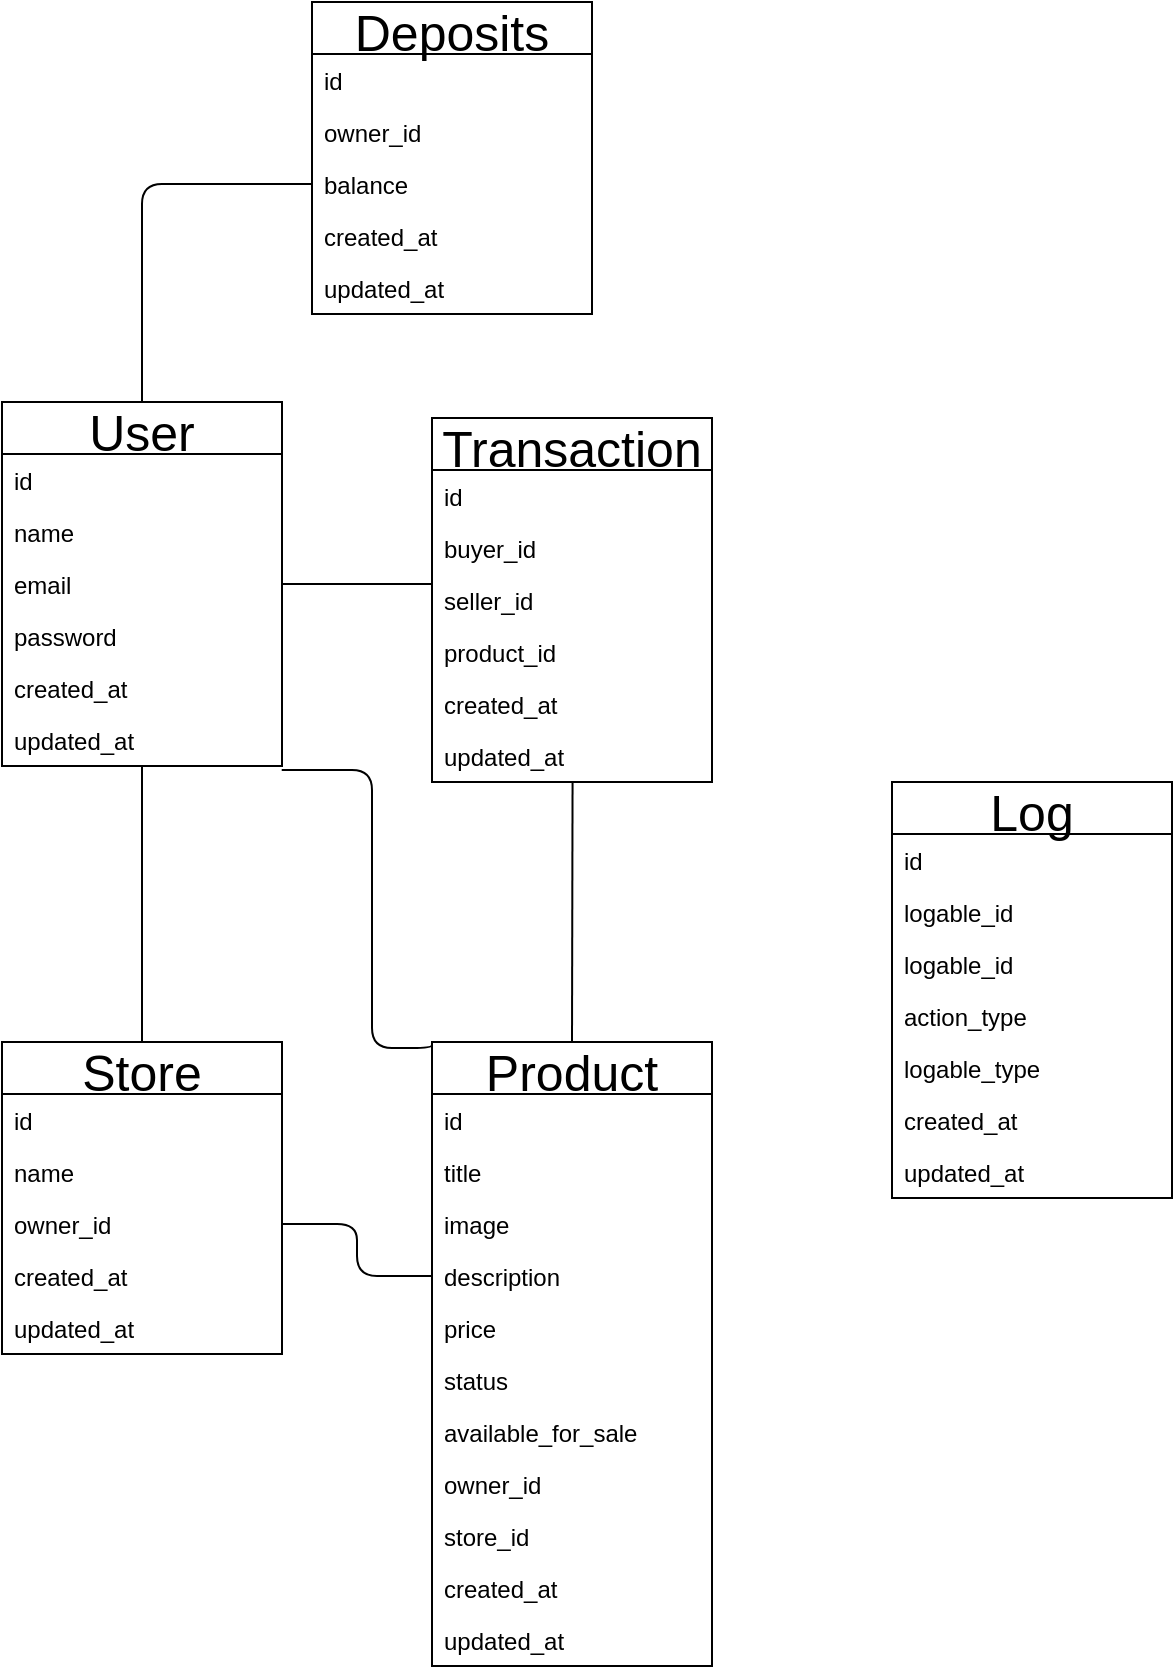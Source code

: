 <mxfile>
    <diagram id="p6sDJT-eNXDTT-NHMLKX" name="Page-2">
        <mxGraphModel dx="765" dy="1770" grid="1" gridSize="10" guides="1" tooltips="1" connect="1" arrows="1" fold="1" page="1" pageScale="1" pageWidth="850" pageHeight="1100" math="0" shadow="0">
            <root>
                <mxCell id="C6N_gS7ac5bmvgP_k-Zq-0"/>
                <mxCell id="C6N_gS7ac5bmvgP_k-Zq-1" parent="C6N_gS7ac5bmvgP_k-Zq-0"/>
                <mxCell id="S7OcE8m7lNENp2gFL-4C-0" style="edgeStyle=orthogonalEdgeStyle;curved=1;orthogonalLoop=1;jettySize=auto;html=1;exitX=0.5;exitY=1;exitDx=0;exitDy=0;entryX=0.5;entryY=0;entryDx=0;entryDy=0;fontSize=25;endArrow=none;endFill=0;" parent="C6N_gS7ac5bmvgP_k-Zq-1" source="C6N_gS7ac5bmvgP_k-Zq-2" target="C6N_gS7ac5bmvgP_k-Zq-14" edge="1">
                    <mxGeometry relative="1" as="geometry"/>
                </mxCell>
                <mxCell id="C6N_gS7ac5bmvgP_k-Zq-2" value="User" style="swimlane;fontStyle=0;childLayout=stackLayout;horizontal=1;startSize=26;horizontalStack=0;resizeParent=1;resizeParentMax=0;resizeLast=0;collapsible=1;marginBottom=0;fontSize=25;" parent="C6N_gS7ac5bmvgP_k-Zq-1" vertex="1">
                    <mxGeometry x="285" y="110" width="140" height="182" as="geometry">
                        <mxRectangle x="270" y="220" width="70" height="40" as="alternateBounds"/>
                    </mxGeometry>
                </mxCell>
                <mxCell id="5c3gYBypgvWIncgCEEAT-0" value="id" style="text;strokeColor=none;fillColor=none;align=left;verticalAlign=top;spacingLeft=4;spacingRight=4;overflow=hidden;rotatable=0;points=[[0,0.5],[1,0.5]];portConstraint=eastwest;" parent="C6N_gS7ac5bmvgP_k-Zq-2" vertex="1">
                    <mxGeometry y="26" width="140" height="26" as="geometry"/>
                </mxCell>
                <mxCell id="C6N_gS7ac5bmvgP_k-Zq-3" value="name" style="text;strokeColor=none;fillColor=none;align=left;verticalAlign=top;spacingLeft=4;spacingRight=4;overflow=hidden;rotatable=0;points=[[0,0.5],[1,0.5]];portConstraint=eastwest;" parent="C6N_gS7ac5bmvgP_k-Zq-2" vertex="1">
                    <mxGeometry y="52" width="140" height="26" as="geometry"/>
                </mxCell>
                <mxCell id="C6N_gS7ac5bmvgP_k-Zq-4" value="email" style="text;strokeColor=none;fillColor=none;align=left;verticalAlign=top;spacingLeft=4;spacingRight=4;overflow=hidden;rotatable=0;points=[[0,0.5],[1,0.5]];portConstraint=eastwest;" parent="C6N_gS7ac5bmvgP_k-Zq-2" vertex="1">
                    <mxGeometry y="78" width="140" height="26" as="geometry"/>
                </mxCell>
                <mxCell id="C6N_gS7ac5bmvgP_k-Zq-5" value="password" style="text;strokeColor=none;fillColor=none;align=left;verticalAlign=top;spacingLeft=4;spacingRight=4;overflow=hidden;rotatable=0;points=[[0,0.5],[1,0.5]];portConstraint=eastwest;" parent="C6N_gS7ac5bmvgP_k-Zq-2" vertex="1">
                    <mxGeometry y="104" width="140" height="26" as="geometry"/>
                </mxCell>
                <mxCell id="5c3gYBypgvWIncgCEEAT-1" value="created_at" style="text;strokeColor=none;fillColor=none;align=left;verticalAlign=top;spacingLeft=4;spacingRight=4;overflow=hidden;rotatable=0;points=[[0,0.5],[1,0.5]];portConstraint=eastwest;" parent="C6N_gS7ac5bmvgP_k-Zq-2" vertex="1">
                    <mxGeometry y="130" width="140" height="26" as="geometry"/>
                </mxCell>
                <mxCell id="5c3gYBypgvWIncgCEEAT-2" value="updated_at" style="text;strokeColor=none;fillColor=none;align=left;verticalAlign=top;spacingLeft=4;spacingRight=4;overflow=hidden;rotatable=0;points=[[0,0.5],[1,0.5]];portConstraint=eastwest;" parent="C6N_gS7ac5bmvgP_k-Zq-2" vertex="1">
                    <mxGeometry y="156" width="140" height="26" as="geometry"/>
                </mxCell>
                <mxCell id="C6N_gS7ac5bmvgP_k-Zq-14" value="Store" style="swimlane;fontStyle=0;childLayout=stackLayout;horizontal=1;startSize=26;horizontalStack=0;resizeParent=1;resizeParentMax=0;resizeLast=0;collapsible=1;marginBottom=0;fontSize=25;" parent="C6N_gS7ac5bmvgP_k-Zq-1" vertex="1">
                    <mxGeometry x="285" y="430" width="140" height="156" as="geometry">
                        <mxRectangle x="270" y="220" width="70" height="40" as="alternateBounds"/>
                    </mxGeometry>
                </mxCell>
                <mxCell id="C6N_gS7ac5bmvgP_k-Zq-15" value="id" style="text;strokeColor=none;fillColor=none;align=left;verticalAlign=top;spacingLeft=4;spacingRight=4;overflow=hidden;rotatable=0;points=[[0,0.5],[1,0.5]];portConstraint=eastwest;" parent="C6N_gS7ac5bmvgP_k-Zq-14" vertex="1">
                    <mxGeometry y="26" width="140" height="26" as="geometry"/>
                </mxCell>
                <mxCell id="C6N_gS7ac5bmvgP_k-Zq-16" value="name" style="text;strokeColor=none;fillColor=none;align=left;verticalAlign=top;spacingLeft=4;spacingRight=4;overflow=hidden;rotatable=0;points=[[0,0.5],[1,0.5]];portConstraint=eastwest;" parent="C6N_gS7ac5bmvgP_k-Zq-14" vertex="1">
                    <mxGeometry y="52" width="140" height="26" as="geometry"/>
                </mxCell>
                <mxCell id="C6N_gS7ac5bmvgP_k-Zq-17" value="owner_id" style="text;strokeColor=none;fillColor=none;align=left;verticalAlign=top;spacingLeft=4;spacingRight=4;overflow=hidden;rotatable=0;points=[[0,0.5],[1,0.5]];portConstraint=eastwest;" parent="C6N_gS7ac5bmvgP_k-Zq-14" vertex="1">
                    <mxGeometry y="78" width="140" height="26" as="geometry"/>
                </mxCell>
                <mxCell id="S46r3aaYBz8GuI8D7iPI-0" value="created_at" style="text;strokeColor=none;fillColor=none;align=left;verticalAlign=top;spacingLeft=4;spacingRight=4;overflow=hidden;rotatable=0;points=[[0,0.5],[1,0.5]];portConstraint=eastwest;" parent="C6N_gS7ac5bmvgP_k-Zq-14" vertex="1">
                    <mxGeometry y="104" width="140" height="26" as="geometry"/>
                </mxCell>
                <mxCell id="S46r3aaYBz8GuI8D7iPI-1" value="updated_at" style="text;strokeColor=none;fillColor=none;align=left;verticalAlign=top;spacingLeft=4;spacingRight=4;overflow=hidden;rotatable=0;points=[[0,0.5],[1,0.5]];portConstraint=eastwest;" parent="C6N_gS7ac5bmvgP_k-Zq-14" vertex="1">
                    <mxGeometry y="130" width="140" height="26" as="geometry"/>
                </mxCell>
                <mxCell id="yZt8PSEiWB8j-e1634Yg-0" value="Transaction" style="swimlane;fontStyle=0;childLayout=stackLayout;horizontal=1;startSize=26;horizontalStack=0;resizeParent=1;resizeParentMax=0;resizeLast=0;collapsible=1;marginBottom=0;fontSize=25;" parent="C6N_gS7ac5bmvgP_k-Zq-1" vertex="1">
                    <mxGeometry x="500" y="118" width="140" height="182" as="geometry">
                        <mxRectangle x="270" y="220" width="70" height="40" as="alternateBounds"/>
                    </mxGeometry>
                </mxCell>
                <mxCell id="yZt8PSEiWB8j-e1634Yg-1" value="id" style="text;strokeColor=none;fillColor=none;align=left;verticalAlign=top;spacingLeft=4;spacingRight=4;overflow=hidden;rotatable=0;points=[[0,0.5],[1,0.5]];portConstraint=eastwest;" parent="yZt8PSEiWB8j-e1634Yg-0" vertex="1">
                    <mxGeometry y="26" width="140" height="26" as="geometry"/>
                </mxCell>
                <mxCell id="yZt8PSEiWB8j-e1634Yg-2" value="buyer_id" style="text;strokeColor=none;fillColor=none;align=left;verticalAlign=top;spacingLeft=4;spacingRight=4;overflow=hidden;rotatable=0;points=[[0,0.5],[1,0.5]];portConstraint=eastwest;" parent="yZt8PSEiWB8j-e1634Yg-0" vertex="1">
                    <mxGeometry y="52" width="140" height="26" as="geometry"/>
                </mxCell>
                <mxCell id="yZt8PSEiWB8j-e1634Yg-3" value="seller_id" style="text;strokeColor=none;fillColor=none;align=left;verticalAlign=top;spacingLeft=4;spacingRight=4;overflow=hidden;rotatable=0;points=[[0,0.5],[1,0.5]];portConstraint=eastwest;" parent="yZt8PSEiWB8j-e1634Yg-0" vertex="1">
                    <mxGeometry y="78" width="140" height="26" as="geometry"/>
                </mxCell>
                <mxCell id="yZt8PSEiWB8j-e1634Yg-4" value="product_id" style="text;strokeColor=none;fillColor=none;align=left;verticalAlign=top;spacingLeft=4;spacingRight=4;overflow=hidden;rotatable=0;points=[[0,0.5],[1,0.5]];portConstraint=eastwest;" parent="yZt8PSEiWB8j-e1634Yg-0" vertex="1">
                    <mxGeometry y="104" width="140" height="26" as="geometry"/>
                </mxCell>
                <mxCell id="yZt8PSEiWB8j-e1634Yg-5" value="created_at" style="text;strokeColor=none;fillColor=none;align=left;verticalAlign=top;spacingLeft=4;spacingRight=4;overflow=hidden;rotatable=0;points=[[0,0.5],[1,0.5]];portConstraint=eastwest;" parent="yZt8PSEiWB8j-e1634Yg-0" vertex="1">
                    <mxGeometry y="130" width="140" height="26" as="geometry"/>
                </mxCell>
                <mxCell id="yZt8PSEiWB8j-e1634Yg-6" value="updated_at" style="text;strokeColor=none;fillColor=none;align=left;verticalAlign=top;spacingLeft=4;spacingRight=4;overflow=hidden;rotatable=0;points=[[0,0.5],[1,0.5]];portConstraint=eastwest;" parent="yZt8PSEiWB8j-e1634Yg-0" vertex="1">
                    <mxGeometry y="156" width="140" height="26" as="geometry"/>
                </mxCell>
                <mxCell id="S7OcE8m7lNENp2gFL-4C-2" style="edgeStyle=orthogonalEdgeStyle;curved=1;orthogonalLoop=1;jettySize=auto;html=1;exitX=0.5;exitY=0;exitDx=0;exitDy=0;entryX=0.502;entryY=1;entryDx=0;entryDy=0;entryPerimeter=0;fontSize=25;endArrow=none;endFill=0;" parent="C6N_gS7ac5bmvgP_k-Zq-1" source="O4qH1QELT5WZbOheEvZ0-0" target="yZt8PSEiWB8j-e1634Yg-6" edge="1">
                    <mxGeometry relative="1" as="geometry"/>
                </mxCell>
                <mxCell id="S7OcE8m7lNENp2gFL-4C-3" style="edgeStyle=orthogonalEdgeStyle;orthogonalLoop=1;jettySize=auto;html=1;exitX=0;exitY=0;exitDx=0;exitDy=0;entryX=0.999;entryY=1.075;entryDx=0;entryDy=0;entryPerimeter=0;fontSize=25;endArrow=none;endFill=0;rounded=1;" parent="C6N_gS7ac5bmvgP_k-Zq-1" source="O4qH1QELT5WZbOheEvZ0-0" target="5c3gYBypgvWIncgCEEAT-2" edge="1">
                    <mxGeometry relative="1" as="geometry">
                        <Array as="points">
                            <mxPoint x="470" y="433"/>
                            <mxPoint x="470" y="294"/>
                        </Array>
                    </mxGeometry>
                </mxCell>
                <mxCell id="O4qH1QELT5WZbOheEvZ0-0" value="Product" style="swimlane;fontStyle=0;childLayout=stackLayout;horizontal=1;startSize=26;horizontalStack=0;resizeParent=1;resizeParentMax=0;resizeLast=0;collapsible=1;marginBottom=0;fontSize=25;" parent="C6N_gS7ac5bmvgP_k-Zq-1" vertex="1">
                    <mxGeometry x="500" y="430" width="140" height="312" as="geometry">
                        <mxRectangle x="500" y="433" width="70" height="40" as="alternateBounds"/>
                    </mxGeometry>
                </mxCell>
                <mxCell id="O4qH1QELT5WZbOheEvZ0-1" value="id" style="text;strokeColor=none;fillColor=none;align=left;verticalAlign=top;spacingLeft=4;spacingRight=4;overflow=hidden;rotatable=0;points=[[0,0.5],[1,0.5]];portConstraint=eastwest;" parent="O4qH1QELT5WZbOheEvZ0-0" vertex="1">
                    <mxGeometry y="26" width="140" height="26" as="geometry"/>
                </mxCell>
                <mxCell id="O4qH1QELT5WZbOheEvZ0-2" value="title" style="text;strokeColor=none;fillColor=none;align=left;verticalAlign=top;spacingLeft=4;spacingRight=4;overflow=hidden;rotatable=0;points=[[0,0.5],[1,0.5]];portConstraint=eastwest;" parent="O4qH1QELT5WZbOheEvZ0-0" vertex="1">
                    <mxGeometry y="52" width="140" height="26" as="geometry"/>
                </mxCell>
                <mxCell id="8" value="image" style="text;strokeColor=none;fillColor=none;align=left;verticalAlign=top;spacingLeft=4;spacingRight=4;overflow=hidden;rotatable=0;points=[[0,0.5],[1,0.5]];portConstraint=eastwest;" vertex="1" parent="O4qH1QELT5WZbOheEvZ0-0">
                    <mxGeometry y="78" width="140" height="26" as="geometry"/>
                </mxCell>
                <mxCell id="O4qH1QELT5WZbOheEvZ0-3" value="description" style="text;strokeColor=none;fillColor=none;align=left;verticalAlign=top;spacingLeft=4;spacingRight=4;overflow=hidden;rotatable=0;points=[[0,0.5],[1,0.5]];portConstraint=eastwest;" parent="O4qH1QELT5WZbOheEvZ0-0" vertex="1">
                    <mxGeometry y="104" width="140" height="26" as="geometry"/>
                </mxCell>
                <mxCell id="O4qH1QELT5WZbOheEvZ0-4" value="price" style="text;strokeColor=none;fillColor=none;align=left;verticalAlign=top;spacingLeft=4;spacingRight=4;overflow=hidden;rotatable=0;points=[[0,0.5],[1,0.5]];portConstraint=eastwest;" parent="O4qH1QELT5WZbOheEvZ0-0" vertex="1">
                    <mxGeometry y="130" width="140" height="26" as="geometry"/>
                </mxCell>
                <mxCell id="10" value="status" style="text;strokeColor=none;fillColor=none;align=left;verticalAlign=top;spacingLeft=4;spacingRight=4;overflow=hidden;rotatable=0;points=[[0,0.5],[1,0.5]];portConstraint=eastwest;" vertex="1" parent="O4qH1QELT5WZbOheEvZ0-0">
                    <mxGeometry y="156" width="140" height="26" as="geometry"/>
                </mxCell>
                <mxCell id="11" value="available_for_sale" style="text;strokeColor=none;fillColor=none;align=left;verticalAlign=top;spacingLeft=4;spacingRight=4;overflow=hidden;rotatable=0;points=[[0,0.5],[1,0.5]];portConstraint=eastwest;" vertex="1" parent="O4qH1QELT5WZbOheEvZ0-0">
                    <mxGeometry y="182" width="140" height="26" as="geometry"/>
                </mxCell>
                <mxCell id="O4qH1QELT5WZbOheEvZ0-5" value="owner_id" style="text;strokeColor=none;fillColor=none;align=left;verticalAlign=top;spacingLeft=4;spacingRight=4;overflow=hidden;rotatable=0;points=[[0,0.5],[1,0.5]];portConstraint=eastwest;" parent="O4qH1QELT5WZbOheEvZ0-0" vertex="1">
                    <mxGeometry y="208" width="140" height="26" as="geometry"/>
                </mxCell>
                <mxCell id="O4qH1QELT5WZbOheEvZ0-6" value="store_id" style="text;strokeColor=none;fillColor=none;align=left;verticalAlign=top;spacingLeft=4;spacingRight=4;overflow=hidden;rotatable=0;points=[[0,0.5],[1,0.5]];portConstraint=eastwest;" parent="O4qH1QELT5WZbOheEvZ0-0" vertex="1">
                    <mxGeometry y="234" width="140" height="26" as="geometry"/>
                </mxCell>
                <mxCell id="O4qH1QELT5WZbOheEvZ0-7" value="created_at" style="text;strokeColor=none;fillColor=none;align=left;verticalAlign=top;spacingLeft=4;spacingRight=4;overflow=hidden;rotatable=0;points=[[0,0.5],[1,0.5]];portConstraint=eastwest;" parent="O4qH1QELT5WZbOheEvZ0-0" vertex="1">
                    <mxGeometry y="260" width="140" height="26" as="geometry"/>
                </mxCell>
                <mxCell id="O4qH1QELT5WZbOheEvZ0-13" value="updated_at" style="text;strokeColor=none;fillColor=none;align=left;verticalAlign=top;spacingLeft=4;spacingRight=4;overflow=hidden;rotatable=0;points=[[0,0.5],[1,0.5]];portConstraint=eastwest;" parent="O4qH1QELT5WZbOheEvZ0-0" vertex="1">
                    <mxGeometry y="286" width="140" height="26" as="geometry"/>
                </mxCell>
                <mxCell id="DDE5ITaZwEQNJkBsDAsQ-0" value="Log" style="swimlane;fontStyle=0;childLayout=stackLayout;horizontal=1;startSize=26;horizontalStack=0;resizeParent=1;resizeParentMax=0;resizeLast=0;collapsible=1;marginBottom=0;fontSize=25;" parent="C6N_gS7ac5bmvgP_k-Zq-1" vertex="1">
                    <mxGeometry x="730" y="300" width="140" height="208" as="geometry">
                        <mxRectangle x="270" y="220" width="70" height="40" as="alternateBounds"/>
                    </mxGeometry>
                </mxCell>
                <mxCell id="DDE5ITaZwEQNJkBsDAsQ-1" value="id" style="text;strokeColor=none;fillColor=none;align=left;verticalAlign=top;spacingLeft=4;spacingRight=4;overflow=hidden;rotatable=0;points=[[0,0.5],[1,0.5]];portConstraint=eastwest;" parent="DDE5ITaZwEQNJkBsDAsQ-0" vertex="1">
                    <mxGeometry y="26" width="140" height="26" as="geometry"/>
                </mxCell>
                <mxCell id="S7OcE8m7lNENp2gFL-4C-4" value="logable_id" style="text;strokeColor=none;fillColor=none;align=left;verticalAlign=top;spacingLeft=4;spacingRight=4;overflow=hidden;rotatable=0;points=[[0,0.5],[1,0.5]];portConstraint=eastwest;" parent="DDE5ITaZwEQNJkBsDAsQ-0" vertex="1">
                    <mxGeometry y="52" width="140" height="26" as="geometry"/>
                </mxCell>
                <mxCell id="DDE5ITaZwEQNJkBsDAsQ-2" value="logable_id" style="text;strokeColor=none;fillColor=none;align=left;verticalAlign=top;spacingLeft=4;spacingRight=4;overflow=hidden;rotatable=0;points=[[0,0.5],[1,0.5]];portConstraint=eastwest;" parent="DDE5ITaZwEQNJkBsDAsQ-0" vertex="1">
                    <mxGeometry y="78" width="140" height="26" as="geometry"/>
                </mxCell>
                <mxCell id="DDE5ITaZwEQNJkBsDAsQ-3" value="action_type" style="text;strokeColor=none;fillColor=none;align=left;verticalAlign=top;spacingLeft=4;spacingRight=4;overflow=hidden;rotatable=0;points=[[0,0.5],[1,0.5]];portConstraint=eastwest;" parent="DDE5ITaZwEQNJkBsDAsQ-0" vertex="1">
                    <mxGeometry y="104" width="140" height="26" as="geometry"/>
                </mxCell>
                <mxCell id="DDE5ITaZwEQNJkBsDAsQ-4" value="logable_type" style="text;strokeColor=none;fillColor=none;align=left;verticalAlign=top;spacingLeft=4;spacingRight=4;overflow=hidden;rotatable=0;points=[[0,0.5],[1,0.5]];portConstraint=eastwest;" parent="DDE5ITaZwEQNJkBsDAsQ-0" vertex="1">
                    <mxGeometry y="130" width="140" height="26" as="geometry"/>
                </mxCell>
                <mxCell id="DDE5ITaZwEQNJkBsDAsQ-5" value="created_at" style="text;strokeColor=none;fillColor=none;align=left;verticalAlign=top;spacingLeft=4;spacingRight=4;overflow=hidden;rotatable=0;points=[[0,0.5],[1,0.5]];portConstraint=eastwest;" parent="DDE5ITaZwEQNJkBsDAsQ-0" vertex="1">
                    <mxGeometry y="156" width="140" height="26" as="geometry"/>
                </mxCell>
                <mxCell id="DDE5ITaZwEQNJkBsDAsQ-6" value="updated_at" style="text;strokeColor=none;fillColor=none;align=left;verticalAlign=top;spacingLeft=4;spacingRight=4;overflow=hidden;rotatable=0;points=[[0,0.5],[1,0.5]];portConstraint=eastwest;" parent="DDE5ITaZwEQNJkBsDAsQ-0" vertex="1">
                    <mxGeometry y="182" width="140" height="26" as="geometry"/>
                </mxCell>
                <mxCell id="S7OcE8m7lNENp2gFL-4C-1" style="edgeStyle=orthogonalEdgeStyle;curved=1;orthogonalLoop=1;jettySize=auto;html=1;exitX=1;exitY=0.5;exitDx=0;exitDy=0;entryX=0;entryY=0.194;entryDx=0;entryDy=0;entryPerimeter=0;fontSize=25;endArrow=none;endFill=0;" parent="C6N_gS7ac5bmvgP_k-Zq-1" source="C6N_gS7ac5bmvgP_k-Zq-4" target="yZt8PSEiWB8j-e1634Yg-3" edge="1">
                    <mxGeometry relative="1" as="geometry"/>
                </mxCell>
                <mxCell id="0" value="Deposits" style="swimlane;fontStyle=0;childLayout=stackLayout;horizontal=1;startSize=26;horizontalStack=0;resizeParent=1;resizeParentMax=0;resizeLast=0;collapsible=1;marginBottom=0;fontSize=25;" vertex="1" parent="C6N_gS7ac5bmvgP_k-Zq-1">
                    <mxGeometry x="440" y="-90" width="140" height="156" as="geometry">
                        <mxRectangle x="270" y="220" width="70" height="40" as="alternateBounds"/>
                    </mxGeometry>
                </mxCell>
                <mxCell id="1" value="id" style="text;strokeColor=none;fillColor=none;align=left;verticalAlign=top;spacingLeft=4;spacingRight=4;overflow=hidden;rotatable=0;points=[[0,0.5],[1,0.5]];portConstraint=eastwest;" vertex="1" parent="0">
                    <mxGeometry y="26" width="140" height="26" as="geometry"/>
                </mxCell>
                <mxCell id="2" value="owner_id" style="text;strokeColor=none;fillColor=none;align=left;verticalAlign=top;spacingLeft=4;spacingRight=4;overflow=hidden;rotatable=0;points=[[0,0.5],[1,0.5]];portConstraint=eastwest;" vertex="1" parent="0">
                    <mxGeometry y="52" width="140" height="26" as="geometry"/>
                </mxCell>
                <mxCell id="3" value="balance" style="text;strokeColor=none;fillColor=none;align=left;verticalAlign=top;spacingLeft=4;spacingRight=4;overflow=hidden;rotatable=0;points=[[0,0.5],[1,0.5]];portConstraint=eastwest;" vertex="1" parent="0">
                    <mxGeometry y="78" width="140" height="26" as="geometry"/>
                </mxCell>
                <mxCell id="5" value="created_at" style="text;strokeColor=none;fillColor=none;align=left;verticalAlign=top;spacingLeft=4;spacingRight=4;overflow=hidden;rotatable=0;points=[[0,0.5],[1,0.5]];portConstraint=eastwest;" vertex="1" parent="0">
                    <mxGeometry y="104" width="140" height="26" as="geometry"/>
                </mxCell>
                <mxCell id="6" value="updated_at" style="text;strokeColor=none;fillColor=none;align=left;verticalAlign=top;spacingLeft=4;spacingRight=4;overflow=hidden;rotatable=0;points=[[0,0.5],[1,0.5]];portConstraint=eastwest;" vertex="1" parent="0">
                    <mxGeometry y="130" width="140" height="26" as="geometry"/>
                </mxCell>
                <mxCell id="7" style="edgeStyle=orthogonalEdgeStyle;orthogonalLoop=1;jettySize=auto;html=1;exitX=0;exitY=0.5;exitDx=0;exitDy=0;endArrow=none;endFill=0;rounded=1;" edge="1" parent="C6N_gS7ac5bmvgP_k-Zq-1" source="3" target="C6N_gS7ac5bmvgP_k-Zq-2">
                    <mxGeometry relative="1" as="geometry"/>
                </mxCell>
                <mxCell id="9" style="edgeStyle=orthogonalEdgeStyle;rounded=1;orthogonalLoop=1;jettySize=auto;html=1;exitX=0;exitY=0.5;exitDx=0;exitDy=0;endArrow=none;endFill=0;" edge="1" parent="C6N_gS7ac5bmvgP_k-Zq-1" source="O4qH1QELT5WZbOheEvZ0-3" target="C6N_gS7ac5bmvgP_k-Zq-17">
                    <mxGeometry relative="1" as="geometry"/>
                </mxCell>
            </root>
        </mxGraphModel>
    </diagram>
    <diagram id="i40I36Avf7HumVXfMIGH" name="Page-1">
        <mxGraphModel dx="-85" dy="1770" grid="1" gridSize="10" guides="1" tooltips="1" connect="1" arrows="1" fold="1" page="1" pageScale="1" pageWidth="850" pageHeight="1100" math="0" shadow="0">
            <root>
                <mxCell id="0"/>
                <mxCell id="1" parent="0"/>
                <mxCell id="51" style="edgeStyle=orthogonalEdgeStyle;orthogonalLoop=1;jettySize=auto;html=1;exitX=1;exitY=1;exitDx=0;exitDy=0;endArrow=none;endFill=0;curved=1;" parent="1" source="13" target="50" edge="1">
                    <mxGeometry relative="1" as="geometry">
                        <Array as="points">
                            <mxPoint x="2062.5" y="410"/>
                        </Array>
                    </mxGeometry>
                </mxCell>
                <mxCell id="13" value="Product" style="rounded=0;whiteSpace=wrap;html=1;" parent="1" vertex="1">
                    <mxGeometry x="1932.5" y="350" width="120" height="60" as="geometry"/>
                </mxCell>
                <mxCell id="35" style="edgeStyle=orthogonalEdgeStyle;orthogonalLoop=1;jettySize=auto;html=1;exitX=0;exitY=0.5;exitDx=0;exitDy=0;entryX=0.5;entryY=1;entryDx=0;entryDy=0;endArrow=none;endFill=0;curved=1;" parent="1" source="17" target="34" edge="1">
                    <mxGeometry relative="1" as="geometry"/>
                </mxCell>
                <mxCell id="41" style="edgeStyle=orthogonalEdgeStyle;orthogonalLoop=1;jettySize=auto;html=1;exitX=0.5;exitY=0;exitDx=0;exitDy=0;entryX=0.5;entryY=1;entryDx=0;entryDy=0;endArrow=none;endFill=0;curved=1;" parent="1" source="17" target="37" edge="1">
                    <mxGeometry relative="1" as="geometry"/>
                </mxCell>
                <mxCell id="126" style="edgeStyle=orthogonalEdgeStyle;orthogonalLoop=1;jettySize=auto;html=1;exitX=0.25;exitY=0;exitDx=0;exitDy=0;endArrow=none;endFill=0;curved=1;" parent="1" source="17" target="125" edge="1">
                    <mxGeometry relative="1" as="geometry"/>
                </mxCell>
                <mxCell id="154" style="edgeStyle=orthogonalEdgeStyle;curved=1;orthogonalLoop=1;jettySize=auto;html=1;exitX=0.5;exitY=1;exitDx=0;exitDy=0;entryX=1;entryY=0;entryDx=0;entryDy=0;endArrow=none;endFill=0;" parent="1" source="17" target="13" edge="1">
                    <mxGeometry relative="1" as="geometry"/>
                </mxCell>
                <mxCell id="17" value="Transaction" style="rounded=0;whiteSpace=wrap;html=1;" parent="1" vertex="1">
                    <mxGeometry x="1912.5" y="90" width="120" height="60" as="geometry"/>
                </mxCell>
                <mxCell id="22" style="edgeStyle=orthogonalEdgeStyle;orthogonalLoop=1;jettySize=auto;html=1;exitX=0.25;exitY=0;exitDx=0;exitDy=0;entryX=0.5;entryY=1;entryDx=0;entryDy=0;endArrow=none;endFill=0;curved=1;" parent="1" source="18" target="21" edge="1">
                    <mxGeometry relative="1" as="geometry"/>
                </mxCell>
                <mxCell id="131" style="edgeStyle=orthogonalEdgeStyle;curved=1;orthogonalLoop=1;jettySize=auto;html=1;exitX=0.75;exitY=0;exitDx=0;exitDy=0;entryX=0.5;entryY=1;entryDx=0;entryDy=0;endArrow=none;endFill=0;" parent="1" source="18" target="24" edge="1">
                    <mxGeometry relative="1" as="geometry"/>
                </mxCell>
                <mxCell id="132" value="" style="edgeStyle=orthogonalEdgeStyle;curved=1;orthogonalLoop=1;jettySize=auto;html=1;endArrow=none;endFill=0;" parent="1" source="18" target="106" edge="1">
                    <mxGeometry relative="1" as="geometry"/>
                </mxCell>
                <mxCell id="133" style="edgeStyle=orthogonalEdgeStyle;curved=1;orthogonalLoop=1;jettySize=auto;html=1;exitX=0;exitY=0.5;exitDx=0;exitDy=0;entryX=1;entryY=1;entryDx=0;entryDy=0;endArrow=none;endFill=0;" parent="1" source="18" target="117" edge="1">
                    <mxGeometry relative="1" as="geometry"/>
                </mxCell>
                <mxCell id="147" style="edgeStyle=orthogonalEdgeStyle;curved=1;orthogonalLoop=1;jettySize=auto;html=1;exitX=0.25;exitY=1;exitDx=0;exitDy=0;entryX=0.5;entryY=0;entryDx=0;entryDy=0;endArrow=none;endFill=0;" parent="1" source="18" target="146" edge="1">
                    <mxGeometry relative="1" as="geometry"/>
                </mxCell>
                <mxCell id="151" style="edgeStyle=orthogonalEdgeStyle;curved=1;orthogonalLoop=1;jettySize=auto;html=1;exitX=0.75;exitY=1;exitDx=0;exitDy=0;entryX=0;entryY=0.5;entryDx=0;entryDy=0;endArrow=none;endFill=0;" parent="1" source="18" target="149" edge="1">
                    <mxGeometry relative="1" as="geometry"/>
                </mxCell>
                <mxCell id="6E1AxyHi7QjxmedofIAV-166" style="edgeStyle=orthogonalEdgeStyle;rounded=1;orthogonalLoop=1;jettySize=auto;html=1;exitX=1;exitY=1;exitDx=0;exitDy=0;entryX=0;entryY=0.5;entryDx=0;entryDy=0;endArrow=none;endFill=0;" edge="1" parent="1" source="18" target="6E1AxyHi7QjxmedofIAV-165">
                    <mxGeometry relative="1" as="geometry"/>
                </mxCell>
                <mxCell id="6E1AxyHi7QjxmedofIAV-171" style="edgeStyle=orthogonalEdgeStyle;rounded=1;orthogonalLoop=1;jettySize=auto;html=1;exitX=1;exitY=0.75;exitDx=0;exitDy=0;entryX=0.5;entryY=1;entryDx=0;entryDy=0;endArrow=none;endFill=0;" edge="1" parent="1" source="18" target="6E1AxyHi7QjxmedofIAV-170">
                    <mxGeometry relative="1" as="geometry"/>
                </mxCell>
                <mxCell id="18" value="User" style="rounded=0;whiteSpace=wrap;html=1;" parent="1" vertex="1">
                    <mxGeometry x="1470" y="25" width="120" height="60" as="geometry"/>
                </mxCell>
                <mxCell id="144" style="edgeStyle=orthogonalEdgeStyle;curved=1;orthogonalLoop=1;jettySize=auto;html=1;exitX=0.5;exitY=0;exitDx=0;exitDy=0;entryX=0;entryY=0.5;entryDx=0;entryDy=0;endArrow=none;endFill=0;" parent="1" source="19" target="143" edge="1">
                    <mxGeometry relative="1" as="geometry"/>
                </mxCell>
                <mxCell id="19" value="Store" style="rounded=0;whiteSpace=wrap;html=1;" parent="1" vertex="1">
                    <mxGeometry x="1467.5" y="350" width="120" height="60" as="geometry"/>
                </mxCell>
                <mxCell id="20" value="Log" style="rounded=0;whiteSpace=wrap;html=1;" parent="1" vertex="1">
                    <mxGeometry x="2420" y="220" width="120" height="60" as="geometry"/>
                </mxCell>
                <mxCell id="21" value="&lt;u&gt;id&lt;/u&gt;" style="ellipse;whiteSpace=wrap;html=1;aspect=fixed;" parent="1" vertex="1">
                    <mxGeometry x="1440" y="-85" width="60" height="60" as="geometry"/>
                </mxCell>
                <mxCell id="26" style="edgeStyle=orthogonalEdgeStyle;orthogonalLoop=1;jettySize=auto;html=1;exitX=0.5;exitY=1;exitDx=0;exitDy=0;endArrow=none;endFill=0;curved=1;" parent="1" source="23" target="18" edge="1">
                    <mxGeometry relative="1" as="geometry"/>
                </mxCell>
                <mxCell id="23" value="name" style="ellipse;whiteSpace=wrap;html=1;aspect=fixed;" parent="1" vertex="1">
                    <mxGeometry x="1510" y="-85" width="60" height="60" as="geometry"/>
                </mxCell>
                <mxCell id="24" value="email" style="ellipse;whiteSpace=wrap;html=1;aspect=fixed;" parent="1" vertex="1">
                    <mxGeometry x="1580" y="-85" width="60" height="60" as="geometry"/>
                </mxCell>
                <mxCell id="101" style="edgeStyle=orthogonalEdgeStyle;curved=1;orthogonalLoop=1;jettySize=auto;html=1;exitX=0.5;exitY=0;exitDx=0;exitDy=0;entryX=0;entryY=0.5;entryDx=0;entryDy=0;endArrow=none;endFill=0;" parent="1" source="29" target="20" edge="1">
                    <mxGeometry relative="1" as="geometry"/>
                </mxCell>
                <mxCell id="29" value="&lt;u&gt;id&lt;/u&gt;" style="ellipse;whiteSpace=wrap;html=1;aspect=fixed;" parent="1" vertex="1">
                    <mxGeometry x="2345" y="320" width="60" height="60" as="geometry"/>
                </mxCell>
                <mxCell id="102" style="edgeStyle=orthogonalEdgeStyle;curved=1;orthogonalLoop=1;jettySize=auto;html=1;exitX=0.5;exitY=0;exitDx=0;exitDy=0;entryX=0.5;entryY=1;entryDx=0;entryDy=0;endArrow=none;endFill=0;" parent="1" source="30" target="20" edge="1">
                    <mxGeometry relative="1" as="geometry"/>
                </mxCell>
                <mxCell id="30" value="ation_type" style="ellipse;whiteSpace=wrap;html=1;aspect=fixed;" parent="1" vertex="1">
                    <mxGeometry x="2435" y="320" width="60" height="60" as="geometry"/>
                </mxCell>
                <mxCell id="103" style="edgeStyle=orthogonalEdgeStyle;curved=1;orthogonalLoop=1;jettySize=auto;html=1;exitX=0.5;exitY=0;exitDx=0;exitDy=0;entryX=1;entryY=0.75;entryDx=0;entryDy=0;endArrow=none;endFill=0;" parent="1" source="31" target="20" edge="1">
                    <mxGeometry relative="1" as="geometry"/>
                </mxCell>
                <mxCell id="31" value="logable_id" style="ellipse;whiteSpace=wrap;html=1;aspect=fixed;" parent="1" vertex="1">
                    <mxGeometry x="2535" y="320" width="60" height="60" as="geometry"/>
                </mxCell>
                <mxCell id="40" style="edgeStyle=orthogonalEdgeStyle;rounded=1;orthogonalLoop=1;jettySize=auto;html=1;exitX=0.5;exitY=0;exitDx=0;exitDy=0;entryX=0.5;entryY=1;entryDx=0;entryDy=0;endArrow=none;endFill=0;" parent="1" source="32" target="19" edge="1">
                    <mxGeometry relative="1" as="geometry"/>
                </mxCell>
                <mxCell id="32" value="&lt;u&gt;id&lt;/u&gt;" style="ellipse;whiteSpace=wrap;html=1;aspect=fixed;" parent="1" vertex="1">
                    <mxGeometry x="1460" y="435" width="60" height="60" as="geometry"/>
                </mxCell>
                <mxCell id="34" value="&lt;u&gt;id&lt;/u&gt;" style="ellipse;whiteSpace=wrap;html=1;aspect=fixed;" parent="1" vertex="1">
                    <mxGeometry x="1832.5" y="-10" width="60" height="60" as="geometry"/>
                </mxCell>
                <mxCell id="37" value="buyre_id" style="ellipse;whiteSpace=wrap;html=1;aspect=fixed;" parent="1" vertex="1">
                    <mxGeometry x="2002.5" y="-10" width="60" height="60" as="geometry"/>
                </mxCell>
                <mxCell id="39" style="edgeStyle=orthogonalEdgeStyle;orthogonalLoop=1;jettySize=auto;html=1;exitX=0.5;exitY=0;exitDx=0;exitDy=0;endArrow=none;endFill=0;curved=1;" parent="1" source="38" edge="1">
                    <mxGeometry relative="1" as="geometry">
                        <mxPoint x="1992.5" y="410.0" as="targetPoint"/>
                    </mxGeometry>
                </mxCell>
                <mxCell id="38" value="&lt;u&gt;id&lt;/u&gt;" style="ellipse;whiteSpace=wrap;html=1;aspect=fixed;" parent="1" vertex="1">
                    <mxGeometry x="1922.5" y="470" width="60" height="60" as="geometry"/>
                </mxCell>
                <mxCell id="47" style="edgeStyle=orthogonalEdgeStyle;orthogonalLoop=1;jettySize=auto;html=1;exitX=0.5;exitY=0;exitDx=0;exitDy=0;entryX=1;entryY=0.5;entryDx=0;entryDy=0;endArrow=none;endFill=0;curved=1;" parent="1" source="46" target="13" edge="1">
                    <mxGeometry relative="1" as="geometry"/>
                </mxCell>
                <mxCell id="46" value="Title" style="ellipse;whiteSpace=wrap;html=1;aspect=fixed;" parent="1" vertex="1">
                    <mxGeometry x="2102.5" y="460" width="60" height="60" as="geometry"/>
                </mxCell>
                <mxCell id="49" style="edgeStyle=orthogonalEdgeStyle;orthogonalLoop=1;jettySize=auto;html=1;exitX=0.5;exitY=0;exitDx=0;exitDy=0;entryX=0;entryY=0.5;entryDx=0;entryDy=0;endArrow=none;endFill=0;curved=1;" parent="1" source="48" target="13" edge="1">
                    <mxGeometry relative="1" as="geometry"/>
                </mxCell>
                <mxCell id="48" value="Description" style="ellipse;whiteSpace=wrap;html=1;aspect=fixed;" parent="1" vertex="1">
                    <mxGeometry x="1832.5" y="470" width="60" height="60" as="geometry"/>
                </mxCell>
                <mxCell id="50" value="Price" style="ellipse;whiteSpace=wrap;html=1;aspect=fixed;" parent="1" vertex="1">
                    <mxGeometry x="2012.5" y="480" width="60" height="60" as="geometry"/>
                </mxCell>
                <mxCell id="53" style="edgeStyle=orthogonalEdgeStyle;curved=1;orthogonalLoop=1;jettySize=auto;html=1;exitX=0.5;exitY=0;exitDx=0;exitDy=0;entryX=1;entryY=0.25;entryDx=0;entryDy=0;endArrow=none;endFill=0;strokeColor=#f0f0f0;" parent="1" source="52" target="13" edge="1">
                    <mxGeometry relative="1" as="geometry"/>
                </mxCell>
                <mxCell id="52" value="created_at" style="ellipse;whiteSpace=wrap;html=1;aspect=fixed;" parent="1" vertex="1">
                    <mxGeometry x="2192.5" y="430" width="60" height="60" as="geometry"/>
                </mxCell>
                <mxCell id="54" value="User(id, name, email, password, balance, created_at, updated_at)" style="text;html=1;align=center;verticalAlign=middle;resizable=0;points=[];autosize=1;strokeColor=none;fontSize=25;" parent="1" vertex="1">
                    <mxGeometry x="1660" y="580" width="750" height="40" as="geometry"/>
                </mxCell>
                <mxCell id="136" style="edgeStyle=orthogonalEdgeStyle;curved=1;orthogonalLoop=1;jettySize=auto;html=1;exitX=0.5;exitY=0;exitDx=0;exitDy=0;endArrow=none;endFill=0;" parent="1" source="55" target="19" edge="1">
                    <mxGeometry relative="1" as="geometry"/>
                </mxCell>
                <mxCell id="55" value="name" style="ellipse;whiteSpace=wrap;html=1;aspect=fixed;" parent="1" vertex="1">
                    <mxGeometry x="1540" y="435" width="60" height="60" as="geometry"/>
                </mxCell>
                <mxCell id="71" value="Product(id, title, price, description, status, available, user_id, store_id, created_at, updated_at)" style="text;html=1;align=center;verticalAlign=middle;resizable=0;points=[];autosize=1;strokeColor=none;fontSize=25;" parent="1" vertex="1">
                    <mxGeometry x="1660" y="620" width="1060" height="40" as="geometry"/>
                </mxCell>
                <mxCell id="75" value="Transaction(id, seller_id, buyer_id, product_id, created_at, updated_at)" style="text;html=1;align=center;verticalAlign=middle;resizable=0;points=[];autosize=1;strokeColor=none;fontSize=25;" parent="1" vertex="1">
                    <mxGeometry x="1660" y="700" width="800" height="40" as="geometry"/>
                </mxCell>
                <mxCell id="100" value="store(id, name, user_id, created_at, updated_at)" style="text;html=1;align=center;verticalAlign=middle;resizable=0;points=[];autosize=1;strokeColor=none;fontSize=25;" parent="1" vertex="1">
                    <mxGeometry x="1660" y="660" width="550" height="40" as="geometry"/>
                </mxCell>
                <mxCell id="106" value="Password" style="ellipse;whiteSpace=wrap;html=1;aspect=fixed;" parent="1" vertex="1">
                    <mxGeometry x="1635" y="-25" width="60" height="60" as="geometry"/>
                </mxCell>
                <mxCell id="139" style="edgeStyle=orthogonalEdgeStyle;curved=1;orthogonalLoop=1;jettySize=auto;html=1;exitX=1;exitY=0.5;exitDx=0;exitDy=0;entryX=0;entryY=0.25;entryDx=0;entryDy=0;endArrow=none;endFill=0;" parent="1" source="109" target="13" edge="1">
                    <mxGeometry relative="1" as="geometry">
                        <Array as="points">
                            <mxPoint x="1842.5" y="455"/>
                            <mxPoint x="1842.5" y="365"/>
                        </Array>
                    </mxGeometry>
                </mxCell>
                <mxCell id="109" value="updateed_at" style="ellipse;whiteSpace=wrap;html=1;aspect=fixed;" parent="1" vertex="1">
                    <mxGeometry x="1757.5" y="420" width="70" height="70" as="geometry"/>
                </mxCell>
                <mxCell id="142" style="edgeStyle=orthogonalEdgeStyle;curved=1;orthogonalLoop=1;jettySize=auto;html=1;exitX=0;exitY=0.5;exitDx=0;exitDy=0;entryX=1;entryY=0;entryDx=0;entryDy=0;endArrow=none;endFill=0;" parent="1" source="112" target="20" edge="1">
                    <mxGeometry relative="1" as="geometry"/>
                </mxCell>
                <mxCell id="112" value="updateed_at" style="ellipse;whiteSpace=wrap;html=1;aspect=fixed;" parent="1" vertex="1">
                    <mxGeometry x="2565" y="145" width="70" height="70" as="geometry"/>
                </mxCell>
                <mxCell id="141" style="edgeStyle=orthogonalEdgeStyle;curved=1;orthogonalLoop=1;jettySize=auto;html=1;exitX=1;exitY=0.5;exitDx=0;exitDy=0;entryX=0;entryY=0;entryDx=0;entryDy=0;endArrow=none;endFill=0;" parent="1" source="113" target="20" edge="1">
                    <mxGeometry relative="1" as="geometry"/>
                </mxCell>
                <mxCell id="113" value="created_at" style="ellipse;whiteSpace=wrap;html=1;aspect=fixed;" parent="1" vertex="1">
                    <mxGeometry x="2330" y="150" width="60" height="60" as="geometry"/>
                </mxCell>
                <mxCell id="134" style="edgeStyle=orthogonalEdgeStyle;curved=1;orthogonalLoop=1;jettySize=auto;html=1;exitX=1;exitY=0.5;exitDx=0;exitDy=0;entryX=0;entryY=0.75;entryDx=0;entryDy=0;endArrow=none;endFill=0;" parent="1" source="116" target="18" edge="1">
                    <mxGeometry relative="1" as="geometry"/>
                </mxCell>
                <mxCell id="116" value="updateed_at" style="ellipse;whiteSpace=wrap;html=1;aspect=fixed;" parent="1" vertex="1">
                    <mxGeometry x="1340" y="7.5" width="70" height="70" as="geometry"/>
                </mxCell>
                <mxCell id="117" value="created_at" style="ellipse;whiteSpace=wrap;html=1;aspect=fixed;" parent="1" vertex="1">
                    <mxGeometry x="1360" y="-67.5" width="70" height="70" as="geometry"/>
                </mxCell>
                <mxCell id="140" style="edgeStyle=orthogonalEdgeStyle;curved=1;orthogonalLoop=1;jettySize=auto;html=1;exitX=0;exitY=0;exitDx=0;exitDy=0;endArrow=none;endFill=0;" parent="1" source="119" target="20" edge="1">
                    <mxGeometry relative="1" as="geometry"/>
                </mxCell>
                <mxCell id="119" value="logable_type" style="ellipse;whiteSpace=wrap;html=1;aspect=fixed;" parent="1" vertex="1">
                    <mxGeometry x="2605" y="260" width="80" height="80" as="geometry"/>
                </mxCell>
                <mxCell id="138" style="edgeStyle=orthogonalEdgeStyle;curved=1;orthogonalLoop=1;jettySize=auto;html=1;exitX=0.5;exitY=0;exitDx=0;exitDy=0;entryX=0;entryY=1;entryDx=0;entryDy=0;endArrow=none;endFill=0;" parent="1" source="123" target="19" edge="1">
                    <mxGeometry relative="1" as="geometry"/>
                </mxCell>
                <mxCell id="123" value="updateed_at" style="ellipse;whiteSpace=wrap;html=1;aspect=fixed;" parent="1" vertex="1">
                    <mxGeometry x="1380" y="430" width="70" height="70" as="geometry"/>
                </mxCell>
                <mxCell id="137" style="edgeStyle=orthogonalEdgeStyle;curved=1;orthogonalLoop=1;jettySize=auto;html=1;exitX=0.5;exitY=0;exitDx=0;exitDy=0;endArrow=none;endFill=0;" parent="1" source="124" edge="1">
                    <mxGeometry relative="1" as="geometry">
                        <mxPoint x="1590" y="405" as="targetPoint"/>
                    </mxGeometry>
                </mxCell>
                <mxCell id="124" value="created_at" style="ellipse;whiteSpace=wrap;html=1;aspect=fixed;" parent="1" vertex="1">
                    <mxGeometry x="1610" y="430" width="70" height="70" as="geometry"/>
                </mxCell>
                <mxCell id="125" value="seller_id" style="ellipse;whiteSpace=wrap;html=1;aspect=fixed;" parent="1" vertex="1">
                    <mxGeometry x="1912.5" y="-10" width="60" height="60" as="geometry"/>
                </mxCell>
                <mxCell id="145" style="edgeStyle=orthogonalEdgeStyle;curved=1;orthogonalLoop=1;jettySize=auto;html=1;exitX=1;exitY=0.5;exitDx=0;exitDy=0;entryX=0.5;entryY=0;entryDx=0;entryDy=0;endArrow=none;endFill=0;" parent="1" source="143" target="13" edge="1">
                    <mxGeometry relative="1" as="geometry"/>
                </mxCell>
                <mxCell id="143" value="belongs to" style="rhombus;whiteSpace=wrap;html=1;" parent="1" vertex="1">
                    <mxGeometry x="1700" y="305" width="60" height="60" as="geometry"/>
                </mxCell>
                <mxCell id="148" style="edgeStyle=orthogonalEdgeStyle;curved=1;orthogonalLoop=1;jettySize=auto;html=1;exitX=0.5;exitY=1;exitDx=0;exitDy=0;entryX=0.25;entryY=0;entryDx=0;entryDy=0;endArrow=none;endFill=0;" parent="1" source="146" target="19" edge="1">
                    <mxGeometry relative="1" as="geometry"/>
                </mxCell>
                <mxCell id="146" value="have" style="rhombus;whiteSpace=wrap;html=1;" parent="1" vertex="1">
                    <mxGeometry x="1460" y="175" width="60" height="60" as="geometry"/>
                </mxCell>
                <mxCell id="152" style="edgeStyle=orthogonalEdgeStyle;curved=1;orthogonalLoop=1;jettySize=auto;html=1;exitX=1;exitY=0.5;exitDx=0;exitDy=0;entryX=0.75;entryY=0;entryDx=0;entryDy=0;endArrow=none;endFill=0;" parent="1" source="149" target="13" edge="1">
                    <mxGeometry relative="1" as="geometry">
                        <Array as="points">
                            <mxPoint x="1690" y="240"/>
                            <mxPoint x="2023" y="240"/>
                        </Array>
                    </mxGeometry>
                </mxCell>
                <mxCell id="149" value="have" style="rhombus;whiteSpace=wrap;html=1;" parent="1" vertex="1">
                    <mxGeometry x="1610" y="165" width="60" height="60" as="geometry"/>
                </mxCell>
                <mxCell id="159" style="edgeStyle=orthogonalEdgeStyle;curved=1;orthogonalLoop=1;jettySize=auto;html=1;exitX=0;exitY=0.5;exitDx=0;exitDy=0;entryX=1;entryY=0.5;entryDx=0;entryDy=0;endArrow=none;endFill=0;" parent="1" source="155" target="17" edge="1">
                    <mxGeometry relative="1" as="geometry"/>
                </mxCell>
                <mxCell id="155" value="updateed_at" style="ellipse;whiteSpace=wrap;html=1;aspect=fixed;" parent="1" vertex="1">
                    <mxGeometry x="2072.5" y="80" width="70" height="70" as="geometry"/>
                </mxCell>
                <mxCell id="158" style="edgeStyle=orthogonalEdgeStyle;curved=1;orthogonalLoop=1;jettySize=auto;html=1;exitX=0;exitY=1;exitDx=0;exitDy=0;entryX=1;entryY=0;entryDx=0;entryDy=0;endArrow=none;endFill=0;" parent="1" source="156" target="17" edge="1">
                    <mxGeometry relative="1" as="geometry"/>
                </mxCell>
                <mxCell id="156" value="created_at" style="ellipse;whiteSpace=wrap;html=1;aspect=fixed;" parent="1" vertex="1">
                    <mxGeometry x="2072.5" width="70" height="70" as="geometry"/>
                </mxCell>
                <mxCell id="160" value="Log(id, action_type, logable_type, logable_id, created_at, updated_at)" style="text;html=1;align=center;verticalAlign=middle;resizable=0;points=[];autosize=1;strokeColor=none;fontSize=25;" parent="1" vertex="1">
                    <mxGeometry x="1660" y="740" width="790" height="40" as="geometry"/>
                </mxCell>
                <mxCell id="6E1AxyHi7QjxmedofIAV-162" style="edgeStyle=orthogonalEdgeStyle;rounded=1;orthogonalLoop=1;jettySize=auto;html=1;exitX=0.5;exitY=0;exitDx=0;exitDy=0;entryX=0.634;entryY=0.999;entryDx=0;entryDy=0;entryPerimeter=0;endArrow=none;endFill=0;" edge="1" parent="1" source="6E1AxyHi7QjxmedofIAV-160" target="13">
                    <mxGeometry relative="1" as="geometry"/>
                </mxCell>
                <mxCell id="6E1AxyHi7QjxmedofIAV-160" value="available" style="ellipse;whiteSpace=wrap;html=1;aspect=fixed;" vertex="1" parent="1">
                    <mxGeometry x="1982.5" y="425" width="60" height="60" as="geometry"/>
                </mxCell>
                <mxCell id="6E1AxyHi7QjxmedofIAV-163" style="edgeStyle=orthogonalEdgeStyle;rounded=1;orthogonalLoop=1;jettySize=auto;html=1;exitX=0.5;exitY=0;exitDx=0;exitDy=0;endArrow=none;endFill=0;" edge="1" parent="1" source="6E1AxyHi7QjxmedofIAV-161">
                    <mxGeometry relative="1" as="geometry">
                        <mxPoint x="1930" y="410" as="targetPoint"/>
                    </mxGeometry>
                </mxCell>
                <mxCell id="6E1AxyHi7QjxmedofIAV-161" value="status" style="ellipse;whiteSpace=wrap;html=1;aspect=fixed;" vertex="1" parent="1">
                    <mxGeometry x="1872.5" y="420" width="60" height="60" as="geometry"/>
                </mxCell>
                <mxCell id="6E1AxyHi7QjxmedofIAV-164" value="Deposits" style="rounded=0;whiteSpace=wrap;html=1;" vertex="1" parent="1">
                    <mxGeometry x="1727.5" y="-100" width="120" height="60" as="geometry"/>
                </mxCell>
                <mxCell id="6E1AxyHi7QjxmedofIAV-168" style="edgeStyle=orthogonalEdgeStyle;rounded=1;orthogonalLoop=1;jettySize=auto;html=1;exitX=1;exitY=0.5;exitDx=0;exitDy=0;entryX=0;entryY=0.75;entryDx=0;entryDy=0;endArrow=none;endFill=0;" edge="1" parent="1" source="6E1AxyHi7QjxmedofIAV-165" target="17">
                    <mxGeometry relative="1" as="geometry"/>
                </mxCell>
                <mxCell id="6E1AxyHi7QjxmedofIAV-165" value="make" style="rhombus;whiteSpace=wrap;html=1;" vertex="1" parent="1">
                    <mxGeometry x="1710" y="105" width="60" height="60" as="geometry"/>
                </mxCell>
                <mxCell id="6E1AxyHi7QjxmedofIAV-172" style="edgeStyle=orthogonalEdgeStyle;rounded=1;orthogonalLoop=1;jettySize=auto;html=1;exitX=0.5;exitY=0;exitDx=0;exitDy=0;entryX=0.5;entryY=1;entryDx=0;entryDy=0;endArrow=none;endFill=0;" edge="1" parent="1" source="6E1AxyHi7QjxmedofIAV-170" target="6E1AxyHi7QjxmedofIAV-164">
                    <mxGeometry relative="1" as="geometry"/>
                </mxCell>
                <mxCell id="6E1AxyHi7QjxmedofIAV-170" value="make" style="rhombus;whiteSpace=wrap;html=1;" vertex="1" parent="1">
                    <mxGeometry x="1757.5" y="-10" width="60" height="60" as="geometry"/>
                </mxCell>
                <mxCell id="6E1AxyHi7QjxmedofIAV-180" style="edgeStyle=orthogonalEdgeStyle;rounded=1;orthogonalLoop=1;jettySize=auto;html=1;exitX=0.5;exitY=1;exitDx=0;exitDy=0;entryX=0;entryY=0;entryDx=0;entryDy=0;endArrow=none;endFill=0;" edge="1" parent="1" source="6E1AxyHi7QjxmedofIAV-173" target="6E1AxyHi7QjxmedofIAV-164">
                    <mxGeometry relative="1" as="geometry"/>
                </mxCell>
                <mxCell id="6E1AxyHi7QjxmedofIAV-173" value="updateed_at" style="ellipse;whiteSpace=wrap;html=1;aspect=fixed;" vertex="1" parent="1">
                    <mxGeometry x="1670" y="-190" width="70" height="70" as="geometry"/>
                </mxCell>
                <mxCell id="6E1AxyHi7QjxmedofIAV-181" style="edgeStyle=orthogonalEdgeStyle;rounded=1;orthogonalLoop=1;jettySize=auto;html=1;exitX=0.5;exitY=1;exitDx=0;exitDy=0;entryX=0.5;entryY=0;entryDx=0;entryDy=0;endArrow=none;endFill=0;" edge="1" parent="1" source="6E1AxyHi7QjxmedofIAV-174" target="6E1AxyHi7QjxmedofIAV-164">
                    <mxGeometry relative="1" as="geometry"/>
                </mxCell>
                <mxCell id="6E1AxyHi7QjxmedofIAV-174" value="created_at" style="ellipse;whiteSpace=wrap;html=1;aspect=fixed;" vertex="1" parent="1">
                    <mxGeometry x="1752.5" y="-195" width="70" height="70" as="geometry"/>
                </mxCell>
                <mxCell id="6E1AxyHi7QjxmedofIAV-182" style="edgeStyle=orthogonalEdgeStyle;rounded=1;orthogonalLoop=1;jettySize=auto;html=1;exitX=0.5;exitY=1;exitDx=0;exitDy=0;entryX=0.993;entryY=0.119;entryDx=0;entryDy=0;entryPerimeter=0;endArrow=none;endFill=0;" edge="1" parent="1" source="6E1AxyHi7QjxmedofIAV-177" target="6E1AxyHi7QjxmedofIAV-164">
                    <mxGeometry relative="1" as="geometry"/>
                </mxCell>
                <mxCell id="6E1AxyHi7QjxmedofIAV-177" value="balance" style="ellipse;whiteSpace=wrap;html=1;aspect=fixed;" vertex="1" parent="1">
                    <mxGeometry x="1840" y="-185" width="60" height="60" as="geometry"/>
                </mxCell>
                <mxCell id="6E1AxyHi7QjxmedofIAV-183" value="Deposits(id, balance, user_id, created_at, updated_at)" style="text;html=1;align=center;verticalAlign=middle;resizable=0;points=[];autosize=1;strokeColor=none;fontSize=25;" vertex="1" parent="1">
                    <mxGeometry x="1660" y="780" width="620" height="40" as="geometry"/>
                </mxCell>
            </root>
        </mxGraphModel>
    </diagram>
</mxfile>